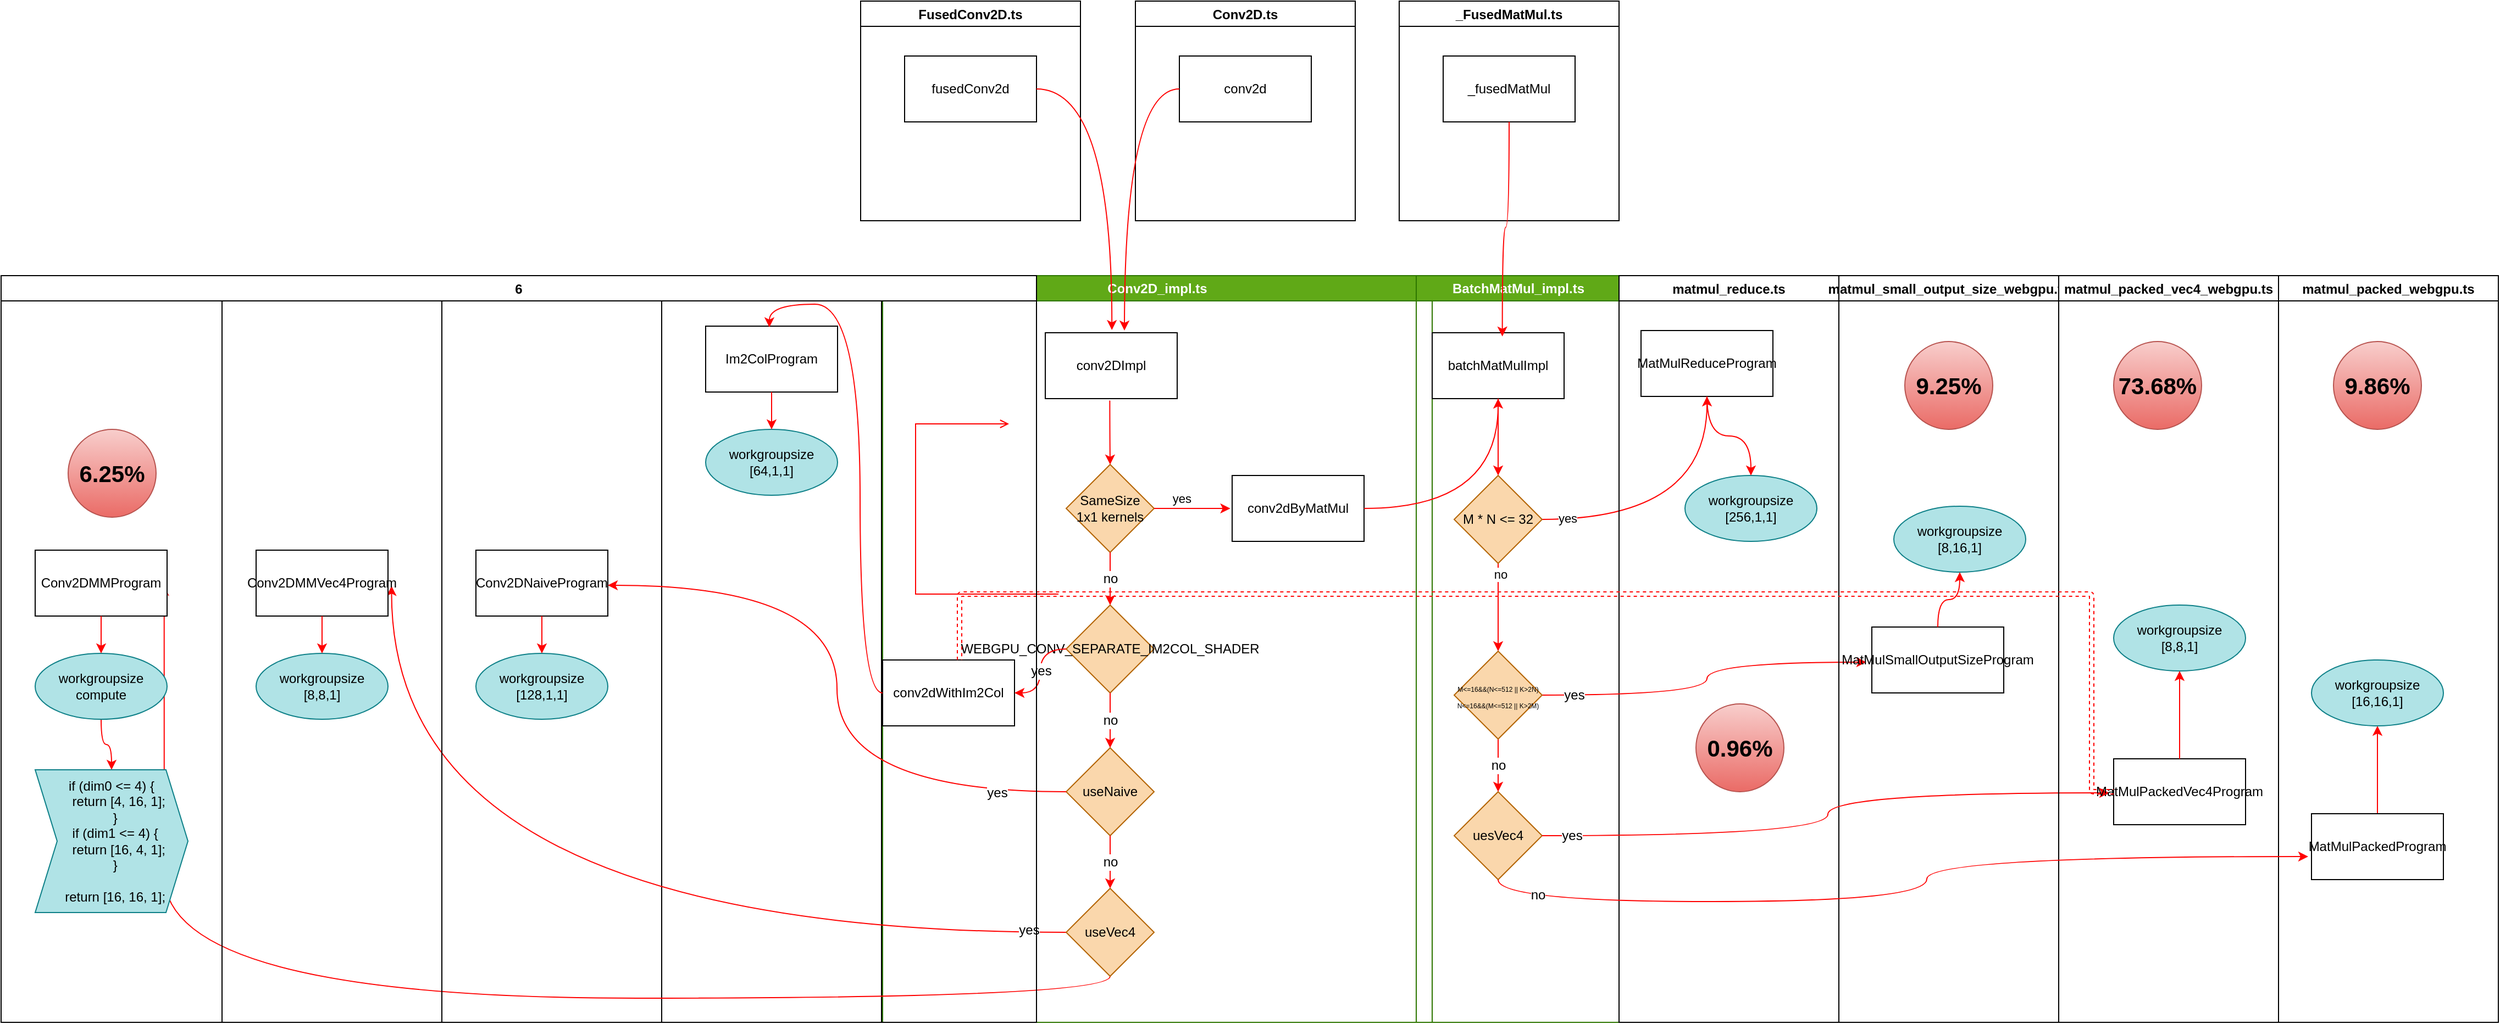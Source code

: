 <mxfile version="16.6.7" type="github">
  <diagram name="Page-1" id="e7e014a7-5840-1c2e-5031-d8a46d1fe8dd">
    <mxGraphModel dx="2842" dy="1734" grid="1" gridSize="10" guides="1" tooltips="1" connect="1" arrows="1" fold="1" page="1" pageScale="1" pageWidth="1169" pageHeight="826" background="none" math="0" shadow="0">
      <root>
        <mxCell id="0" />
        <mxCell id="1" parent="0" />
        <mxCell id="2" value="Conv2D_impl.ts" style="swimlane;whiteSpace=wrap;fillColor=#60a917;fontColor=#ffffff;strokeColor=#2D7600;" parent="1" vertex="1">
          <mxGeometry x="-20" y="180" width="500" height="680" as="geometry" />
        </mxCell>
        <mxCell id="12" value="" style="edgeStyle=elbowEdgeStyle;elbow=horizontal;strokeColor=#FF0000;endArrow=open;endFill=1;rounded=0" parent="2" source="10" edge="1">
          <mxGeometry width="100" height="100" relative="1" as="geometry">
            <mxPoint x="160" y="290" as="sourcePoint" />
            <mxPoint x="115" y="135" as="targetPoint" />
            <Array as="points">
              <mxPoint x="30" y="250" />
            </Array>
          </mxGeometry>
        </mxCell>
        <mxCell id="dmiLLpiRKOSgoRraW0_5-43" value="conv2DImpl" style="rounded=0;whiteSpace=wrap;html=1;" vertex="1" parent="2">
          <mxGeometry x="148" y="52" width="120" height="60" as="geometry" />
        </mxCell>
        <mxCell id="dmiLLpiRKOSgoRraW0_5-48" value="conv2dByMatMul" style="whiteSpace=wrap;html=1;fillColor=rgb(255, 255, 255);strokeColor=rgb(0, 0, 0);fontColor=rgb(0, 0, 0);rounded=0;" vertex="1" parent="2">
          <mxGeometry x="318" y="182" width="120" height="60" as="geometry" />
        </mxCell>
        <mxCell id="dmiLLpiRKOSgoRraW0_5-44" value="SameSize&lt;br&gt;1x1 kernels" style="rhombus;whiteSpace=wrap;html=1;fillColor=#fad7ac;strokeColor=#b46504;rounded=0;" vertex="1" parent="2">
          <mxGeometry x="167" y="172" width="80" height="80" as="geometry" />
        </mxCell>
        <mxCell id="dmiLLpiRKOSgoRraW0_5-45" value="" style="edgeStyle=orthogonalEdgeStyle;orthogonalLoop=1;jettySize=auto;html=1;fillColor=#e51400;strokeColor=#ff0000;curved=1;exitX=0.489;exitY=1.03;exitDx=0;exitDy=0;exitPerimeter=0;" edge="1" parent="2" source="dmiLLpiRKOSgoRraW0_5-43" target="dmiLLpiRKOSgoRraW0_5-44">
          <mxGeometry relative="1" as="geometry">
            <mxPoint x="238" y="152" as="sourcePoint" />
          </mxGeometry>
        </mxCell>
        <mxCell id="dmiLLpiRKOSgoRraW0_5-49" value="yes" style="edgeStyle=orthogonalEdgeStyle;curved=1;orthogonalLoop=1;jettySize=auto;html=1;entryX=-0.014;entryY=0.501;entryDx=0;entryDy=0;entryPerimeter=0;align=right;verticalAlign=bottom;labelPosition=left;verticalLabelPosition=top;strokeColor=#FF0000;" edge="1" parent="2" source="dmiLLpiRKOSgoRraW0_5-44" target="dmiLLpiRKOSgoRraW0_5-48">
          <mxGeometry relative="1" as="geometry" />
        </mxCell>
        <mxCell id="dmiLLpiRKOSgoRraW0_5-112" value="conv2dWithIm2Col" style="whiteSpace=wrap;html=1;fillColor=rgb(255, 255, 255);strokeColor=rgb(0, 0, 0);fontColor=rgb(0, 0, 0);rounded=0;" vertex="1" parent="2">
          <mxGeometry y="350" width="120" height="60" as="geometry" />
        </mxCell>
        <mxCell id="dmiLLpiRKOSgoRraW0_5-122" value="useNaive" style="rhombus;whiteSpace=wrap;html=1;rounded=0;fillColor=#fad7ac;strokeColor=#b46504;" vertex="1" parent="2">
          <mxGeometry x="167" y="430" width="80" height="80" as="geometry" />
        </mxCell>
        <mxCell id="dmiLLpiRKOSgoRraW0_5-110" value="WEBGPU_CONV_SEPARATE_IM2COL_SHADER" style="rhombus;whiteSpace=wrap;html=1;fillColor=#fad7ac;strokeColor=#b46504;rounded=0;" vertex="1" parent="2">
          <mxGeometry x="167" y="300" width="80" height="80" as="geometry" />
        </mxCell>
        <mxCell id="dmiLLpiRKOSgoRraW0_5-111" value="no" style="edgeStyle=orthogonalEdgeStyle;curved=1;orthogonalLoop=1;jettySize=auto;html=1;fontSize=12;strokeColor=#ff0000;" edge="1" parent="2" source="dmiLLpiRKOSgoRraW0_5-44" target="dmiLLpiRKOSgoRraW0_5-110">
          <mxGeometry relative="1" as="geometry" />
        </mxCell>
        <mxCell id="dmiLLpiRKOSgoRraW0_5-113" value="yes" style="edgeStyle=orthogonalEdgeStyle;curved=1;orthogonalLoop=1;jettySize=auto;html=1;fontSize=12;strokeColor=#FF0000;" edge="1" parent="2" source="dmiLLpiRKOSgoRraW0_5-110" target="dmiLLpiRKOSgoRraW0_5-112">
          <mxGeometry relative="1" as="geometry" />
        </mxCell>
        <mxCell id="dmiLLpiRKOSgoRraW0_5-123" value="no" style="edgeStyle=orthogonalEdgeStyle;curved=1;orthogonalLoop=1;jettySize=auto;html=1;fontSize=12;strokeColor=#FF0000;" edge="1" parent="2" source="dmiLLpiRKOSgoRraW0_5-110" target="dmiLLpiRKOSgoRraW0_5-122">
          <mxGeometry relative="1" as="geometry" />
        </mxCell>
        <mxCell id="dmiLLpiRKOSgoRraW0_5-53" value="BatchMatMul_impl.ts" style="swimlane;whiteSpace=wrap;fillColor=#60a917;fontColor=#ffffff;strokeColor=#2D7600;" vertex="1" parent="1">
          <mxGeometry x="465.5" y="180" width="184.5" height="680" as="geometry" />
        </mxCell>
        <mxCell id="dmiLLpiRKOSgoRraW0_5-64" value="batchMatMulImpl" style="whiteSpace=wrap;html=1;fillColor=rgb(255, 255, 255);strokeColor=rgb(0, 0, 0);fontColor=rgb(0, 0, 0);rounded=0;" vertex="1" parent="dmiLLpiRKOSgoRraW0_5-53">
          <mxGeometry x="14.5" y="52" width="120" height="60" as="geometry" />
        </mxCell>
        <mxCell id="dmiLLpiRKOSgoRraW0_5-96" value="&lt;font style=&quot;font-size: 12px;&quot;&gt;uesVec4&lt;br style=&quot;font-size: 12px;&quot;&gt;&lt;/font&gt;" style="rhombus;whiteSpace=wrap;html=1;fillColor=#fad7ac;strokeColor=#b46504;rounded=0;fontSize=12;" vertex="1" parent="dmiLLpiRKOSgoRraW0_5-53">
          <mxGeometry x="34.5" y="470" width="80" height="80" as="geometry" />
        </mxCell>
        <mxCell id="dmiLLpiRKOSgoRraW0_5-65" value="" style="edgeStyle=orthogonalEdgeStyle;curved=1;orthogonalLoop=1;jettySize=auto;html=1;strokeColor=#ff0000;" edge="1" parent="1" source="dmiLLpiRKOSgoRraW0_5-48" target="dmiLLpiRKOSgoRraW0_5-64">
          <mxGeometry relative="1" as="geometry" />
        </mxCell>
        <mxCell id="dmiLLpiRKOSgoRraW0_5-70" value="" style="edgeStyle=orthogonalEdgeStyle;curved=1;orthogonalLoop=1;jettySize=auto;html=1;strokeColor=#ff0000;" edge="1" parent="1" source="dmiLLpiRKOSgoRraW0_5-67">
          <mxGeometry relative="1" as="geometry">
            <mxPoint x="730" y="290" as="targetPoint" />
          </mxGeometry>
        </mxCell>
        <mxCell id="dmiLLpiRKOSgoRraW0_5-86" value="yes" style="edgeLabel;html=1;align=center;verticalAlign=middle;resizable=0;points=[];" vertex="1" connectable="0" parent="dmiLLpiRKOSgoRraW0_5-70">
          <mxGeometry x="-0.827" y="1" relative="1" as="geometry">
            <mxPoint as="offset" />
          </mxGeometry>
        </mxCell>
        <mxCell id="dmiLLpiRKOSgoRraW0_5-88" value="" style="edgeStyle=orthogonalEdgeStyle;curved=1;orthogonalLoop=1;jettySize=auto;html=1;strokeColor=#ff0000;" edge="1" parent="1" source="dmiLLpiRKOSgoRraW0_5-67" target="dmiLLpiRKOSgoRraW0_5-87">
          <mxGeometry relative="1" as="geometry" />
        </mxCell>
        <mxCell id="dmiLLpiRKOSgoRraW0_5-89" value="no" style="edgeLabel;html=1;align=center;verticalAlign=middle;resizable=0;points=[];" vertex="1" connectable="0" parent="dmiLLpiRKOSgoRraW0_5-88">
          <mxGeometry x="-0.764" y="2" relative="1" as="geometry">
            <mxPoint as="offset" />
          </mxGeometry>
        </mxCell>
        <mxCell id="dmiLLpiRKOSgoRraW0_5-67" value="M * N &amp;lt;= 32" style="rhombus;whiteSpace=wrap;html=1;fillColor=#fad7ac;strokeColor=#b46504;rounded=0;" vertex="1" parent="1">
          <mxGeometry x="500" y="362" width="80" height="80" as="geometry" />
        </mxCell>
        <mxCell id="dmiLLpiRKOSgoRraW0_5-68" value="" style="edgeStyle=orthogonalEdgeStyle;curved=1;orthogonalLoop=1;jettySize=auto;html=1;strokeColor=#ff0000;" edge="1" parent="1" source="dmiLLpiRKOSgoRraW0_5-64" target="dmiLLpiRKOSgoRraW0_5-67">
          <mxGeometry relative="1" as="geometry" />
        </mxCell>
        <mxCell id="dmiLLpiRKOSgoRraW0_5-82" value="matmul_reduce.ts" style="swimlane;" vertex="1" parent="1">
          <mxGeometry x="650" y="180" width="200" height="680" as="geometry" />
        </mxCell>
        <mxCell id="dmiLLpiRKOSgoRraW0_5-69" value="MatMulReduceProgram" style="whiteSpace=wrap;html=1;fillColor=rgb(255, 255, 255);strokeColor=rgb(0, 0, 0);fontColor=rgb(0, 0, 0);rounded=0;" vertex="1" parent="dmiLLpiRKOSgoRraW0_5-82">
          <mxGeometry x="20" y="50" width="120" height="60" as="geometry" />
        </mxCell>
        <mxCell id="dmiLLpiRKOSgoRraW0_5-83" value="workgroupsize&lt;br&gt;[256,1,1]" style="ellipse;whiteSpace=wrap;html=1;fillColor=#b0e3e6;strokeColor=#0e8088;rounded=0;" vertex="1" parent="dmiLLpiRKOSgoRraW0_5-82">
          <mxGeometry x="60" y="182" width="120" height="60" as="geometry" />
        </mxCell>
        <mxCell id="dmiLLpiRKOSgoRraW0_5-84" value="" style="edgeStyle=orthogonalEdgeStyle;curved=1;orthogonalLoop=1;jettySize=auto;html=1;strokeColor=#ff0000;" edge="1" parent="dmiLLpiRKOSgoRraW0_5-82" source="dmiLLpiRKOSgoRraW0_5-69" target="dmiLLpiRKOSgoRraW0_5-83">
          <mxGeometry relative="1" as="geometry" />
        </mxCell>
        <mxCell id="dmiLLpiRKOSgoRraW0_5-159" value="0.96%" style="ellipse;whiteSpace=wrap;html=1;aspect=fixed;fontSize=21;fillColor=#f8cecc;strokeColor=#b85450;gradientColor=#ea6b66;fontStyle=1" vertex="1" parent="dmiLLpiRKOSgoRraW0_5-82">
          <mxGeometry x="70" y="390" width="80" height="80" as="geometry" />
        </mxCell>
        <mxCell id="dmiLLpiRKOSgoRraW0_5-91" value="" style="edgeStyle=orthogonalEdgeStyle;curved=1;orthogonalLoop=1;jettySize=auto;html=1;fontSize=6;strokeColor=#ff0000;entryX=-0.042;entryY=0.533;entryDx=0;entryDy=0;entryPerimeter=0;" edge="1" parent="1" source="dmiLLpiRKOSgoRraW0_5-87" target="dmiLLpiRKOSgoRraW0_5-90">
          <mxGeometry relative="1" as="geometry" />
        </mxCell>
        <mxCell id="dmiLLpiRKOSgoRraW0_5-95" value="yes" style="edgeLabel;html=1;align=center;verticalAlign=middle;resizable=0;points=[];fontSize=12;" vertex="1" connectable="0" parent="dmiLLpiRKOSgoRraW0_5-91">
          <mxGeometry x="-0.826" relative="1" as="geometry">
            <mxPoint as="offset" />
          </mxGeometry>
        </mxCell>
        <mxCell id="dmiLLpiRKOSgoRraW0_5-97" value="no" style="edgeStyle=orthogonalEdgeStyle;curved=1;orthogonalLoop=1;jettySize=auto;html=1;fontSize=12;strokeColor=#ff0000;" edge="1" parent="1" source="dmiLLpiRKOSgoRraW0_5-87" target="dmiLLpiRKOSgoRraW0_5-96">
          <mxGeometry relative="1" as="geometry" />
        </mxCell>
        <mxCell id="dmiLLpiRKOSgoRraW0_5-87" value="&lt;font style=&quot;font-size: 6px&quot;&gt;M&amp;lt;=16&amp;amp;&amp;amp;(N&amp;lt;=512 || K&amp;gt;2N)&lt;br&gt;N&amp;lt;=16&amp;amp;&amp;amp;(M&amp;lt;=512 || K&amp;gt;2M)&lt;br&gt;&lt;/font&gt;" style="rhombus;whiteSpace=wrap;html=1;fillColor=#fad7ac;strokeColor=#b46504;rounded=0;" vertex="1" parent="1">
          <mxGeometry x="500" y="522" width="80" height="80" as="geometry" />
        </mxCell>
        <mxCell id="dmiLLpiRKOSgoRraW0_5-92" value="matmul_small_output_size_webgpu.ts" style="swimlane;fontSize=12;" vertex="1" parent="1">
          <mxGeometry x="850" y="180" width="200" height="680" as="geometry" />
        </mxCell>
        <mxCell id="dmiLLpiRKOSgoRraW0_5-90" value="MatMulSmallOutputSizeProgram" style="whiteSpace=wrap;html=1;fillColor=rgb(255, 255, 255);strokeColor=rgb(0, 0, 0);fontColor=rgb(0, 0, 0);rounded=0;" vertex="1" parent="dmiLLpiRKOSgoRraW0_5-92">
          <mxGeometry x="30" y="320" width="120" height="60" as="geometry" />
        </mxCell>
        <mxCell id="dmiLLpiRKOSgoRraW0_5-93" value="workgroupsize&lt;br&gt;[8,16,1]" style="ellipse;whiteSpace=wrap;html=1;fillColor=#b0e3e6;strokeColor=#0e8088;rounded=0;" vertex="1" parent="dmiLLpiRKOSgoRraW0_5-92">
          <mxGeometry x="50" y="210" width="120" height="60" as="geometry" />
        </mxCell>
        <mxCell id="dmiLLpiRKOSgoRraW0_5-94" value="" style="edgeStyle=orthogonalEdgeStyle;curved=1;orthogonalLoop=1;jettySize=auto;html=1;fontSize=12;strokeColor=#ff0000;" edge="1" parent="dmiLLpiRKOSgoRraW0_5-92" source="dmiLLpiRKOSgoRraW0_5-90" target="dmiLLpiRKOSgoRraW0_5-93">
          <mxGeometry relative="1" as="geometry" />
        </mxCell>
        <mxCell id="dmiLLpiRKOSgoRraW0_5-160" value="9.25%" style="ellipse;whiteSpace=wrap;html=1;aspect=fixed;fontSize=21;fillColor=#f8cecc;strokeColor=#b85450;gradientColor=#ea6b66;fontStyle=1" vertex="1" parent="dmiLLpiRKOSgoRraW0_5-92">
          <mxGeometry x="60" y="60" width="80" height="80" as="geometry" />
        </mxCell>
        <mxCell id="dmiLLpiRKOSgoRraW0_5-99" value="" style="edgeStyle=orthogonalEdgeStyle;curved=1;orthogonalLoop=1;jettySize=auto;html=1;fontSize=12;strokeColor=#ff0000;entryX=-0.033;entryY=0.517;entryDx=0;entryDy=0;entryPerimeter=0;" edge="1" parent="1" source="dmiLLpiRKOSgoRraW0_5-96" target="dmiLLpiRKOSgoRraW0_5-98">
          <mxGeometry relative="1" as="geometry" />
        </mxCell>
        <mxCell id="dmiLLpiRKOSgoRraW0_5-102" value="yes" style="edgeLabel;html=1;align=center;verticalAlign=middle;resizable=0;points=[];fontSize=12;" vertex="1" connectable="0" parent="dmiLLpiRKOSgoRraW0_5-99">
          <mxGeometry x="-0.903" relative="1" as="geometry">
            <mxPoint as="offset" />
          </mxGeometry>
        </mxCell>
        <mxCell id="dmiLLpiRKOSgoRraW0_5-100" value="matmul_packed_vec4_webgpu.ts" style="swimlane;fontSize=12;" vertex="1" parent="1">
          <mxGeometry x="1050" y="180" width="200" height="680" as="geometry" />
        </mxCell>
        <mxCell id="dmiLLpiRKOSgoRraW0_5-98" value="MatMulPackedVec4Program" style="whiteSpace=wrap;html=1;fillColor=rgb(255, 255, 255);strokeColor=rgb(0, 0, 0);fontColor=rgb(0, 0, 0);rounded=0;" vertex="1" parent="dmiLLpiRKOSgoRraW0_5-100">
          <mxGeometry x="50" y="440" width="120" height="60" as="geometry" />
        </mxCell>
        <mxCell id="dmiLLpiRKOSgoRraW0_5-158" value="73.68%" style="ellipse;whiteSpace=wrap;html=1;aspect=fixed;fontSize=21;fillColor=#f8cecc;strokeColor=#b85450;gradientColor=#ea6b66;fontStyle=1" vertex="1" parent="dmiLLpiRKOSgoRraW0_5-100">
          <mxGeometry x="50" y="60" width="80" height="80" as="geometry" />
        </mxCell>
        <mxCell id="dmiLLpiRKOSgoRraW0_5-101" value="matmul_packed_webgpu.ts" style="swimlane;fontSize=12;" vertex="1" parent="1">
          <mxGeometry x="1250" y="180" width="200" height="680" as="geometry" />
        </mxCell>
        <mxCell id="dmiLLpiRKOSgoRraW0_5-109" value="" style="edgeStyle=orthogonalEdgeStyle;curved=1;orthogonalLoop=1;jettySize=auto;html=1;fontSize=12;strokeColor=#ff0000;" edge="1" parent="dmiLLpiRKOSgoRraW0_5-101" source="dmiLLpiRKOSgoRraW0_5-105" target="dmiLLpiRKOSgoRraW0_5-108">
          <mxGeometry relative="1" as="geometry" />
        </mxCell>
        <mxCell id="dmiLLpiRKOSgoRraW0_5-105" value="MatMulPackedProgram" style="whiteSpace=wrap;html=1;fillColor=rgb(255, 255, 255);strokeColor=rgb(0, 0, 0);fontColor=rgb(0, 0, 0);rounded=0;" vertex="1" parent="dmiLLpiRKOSgoRraW0_5-101">
          <mxGeometry x="30" y="490" width="120" height="60" as="geometry" />
        </mxCell>
        <mxCell id="dmiLLpiRKOSgoRraW0_5-108" value="workgroupsize&lt;br&gt;[16,16,1]" style="ellipse;whiteSpace=wrap;html=1;fillColor=#b0e3e6;strokeColor=#0e8088;rounded=0;" vertex="1" parent="dmiLLpiRKOSgoRraW0_5-101">
          <mxGeometry x="30" y="350" width="120" height="60" as="geometry" />
        </mxCell>
        <mxCell id="dmiLLpiRKOSgoRraW0_5-157" value="9.86%" style="ellipse;whiteSpace=wrap;html=1;aspect=fixed;fontSize=21;fillColor=#f8cecc;strokeColor=#b85450;gradientColor=#ea6b66;fontStyle=1" vertex="1" parent="dmiLLpiRKOSgoRraW0_5-101">
          <mxGeometry x="50" y="60" width="80" height="80" as="geometry" />
        </mxCell>
        <mxCell id="dmiLLpiRKOSgoRraW0_5-103" value="workgroupsize&lt;br&gt;[8,8,1]" style="ellipse;whiteSpace=wrap;html=1;fillColor=#b0e3e6;strokeColor=#0e8088;rounded=0;" vertex="1" parent="1">
          <mxGeometry x="1100" y="480" width="120" height="60" as="geometry" />
        </mxCell>
        <mxCell id="dmiLLpiRKOSgoRraW0_5-104" value="" style="edgeStyle=orthogonalEdgeStyle;curved=1;orthogonalLoop=1;jettySize=auto;html=1;fontSize=12;strokeColor=#ff0000;" edge="1" parent="1" source="dmiLLpiRKOSgoRraW0_5-98" target="dmiLLpiRKOSgoRraW0_5-103">
          <mxGeometry relative="1" as="geometry" />
        </mxCell>
        <mxCell id="dmiLLpiRKOSgoRraW0_5-106" value="" style="edgeStyle=orthogonalEdgeStyle;curved=1;orthogonalLoop=1;jettySize=auto;html=1;fontSize=12;strokeColor=#ff0000;exitX=0.5;exitY=1;exitDx=0;exitDy=0;entryX=-0.025;entryY=0.65;entryDx=0;entryDy=0;entryPerimeter=0;" edge="1" parent="1" source="dmiLLpiRKOSgoRraW0_5-96" target="dmiLLpiRKOSgoRraW0_5-105">
          <mxGeometry relative="1" as="geometry" />
        </mxCell>
        <mxCell id="dmiLLpiRKOSgoRraW0_5-107" value="no" style="edgeLabel;html=1;align=center;verticalAlign=middle;resizable=0;points=[];fontSize=12;" vertex="1" connectable="0" parent="dmiLLpiRKOSgoRraW0_5-106">
          <mxGeometry x="-0.861" y="6" relative="1" as="geometry">
            <mxPoint as="offset" />
          </mxGeometry>
        </mxCell>
        <mxCell id="dmiLLpiRKOSgoRraW0_5-114" value="im2col_webgpu     " style="swimlane;fontSize=12;" vertex="1" parent="1">
          <mxGeometry x="-221" y="180" width="200" height="680" as="geometry" />
        </mxCell>
        <mxCell id="dmiLLpiRKOSgoRraW0_5-115" value="Im2ColProgram" style="whiteSpace=wrap;html=1;fillColor=rgb(255, 255, 255);strokeColor=rgb(0, 0, 0);fontColor=rgb(0, 0, 0);rounded=0;" vertex="1" parent="dmiLLpiRKOSgoRraW0_5-114">
          <mxGeometry x="40" y="46" width="120" height="60" as="geometry" />
        </mxCell>
        <mxCell id="dmiLLpiRKOSgoRraW0_5-117" value="workgroupsize&lt;br&gt;[64,1,1]" style="ellipse;whiteSpace=wrap;html=1;fillColor=#b0e3e6;strokeColor=#0e8088;rounded=0;" vertex="1" parent="dmiLLpiRKOSgoRraW0_5-114">
          <mxGeometry x="40" y="140" width="120" height="60" as="geometry" />
        </mxCell>
        <mxCell id="dmiLLpiRKOSgoRraW0_5-118" value="" style="edgeStyle=orthogonalEdgeStyle;curved=1;orthogonalLoop=1;jettySize=auto;html=1;fontSize=12;strokeColor=#FF0000;" edge="1" parent="dmiLLpiRKOSgoRraW0_5-114" source="dmiLLpiRKOSgoRraW0_5-115" target="dmiLLpiRKOSgoRraW0_5-117">
          <mxGeometry relative="1" as="geometry" />
        </mxCell>
        <mxCell id="dmiLLpiRKOSgoRraW0_5-116" value="" style="edgeStyle=orthogonalEdgeStyle;curved=1;orthogonalLoop=1;jettySize=auto;html=1;fontSize=12;strokeColor=#FF0000;entryX=0.483;entryY=0.017;entryDx=0;entryDy=0;entryPerimeter=0;" edge="1" parent="1" source="dmiLLpiRKOSgoRraW0_5-112" target="dmiLLpiRKOSgoRraW0_5-115">
          <mxGeometry relative="1" as="geometry">
            <mxPoint x="370" y="780" as="targetPoint" />
          </mxGeometry>
        </mxCell>
        <mxCell id="dmiLLpiRKOSgoRraW0_5-121" style="edgeStyle=orthogonalEdgeStyle;curved=1;orthogonalLoop=1;jettySize=auto;html=1;fontSize=12;strokeColor=#FF0000;dashed=1;shape=link;" edge="1" parent="1" source="dmiLLpiRKOSgoRraW0_5-112" target="dmiLLpiRKOSgoRraW0_5-98">
          <mxGeometry relative="1" as="geometry">
            <Array as="points">
              <mxPoint x="50" y="470" />
              <mxPoint x="1080" y="470" />
              <mxPoint x="1080" y="650" />
            </Array>
          </mxGeometry>
        </mxCell>
        <mxCell id="dmiLLpiRKOSgoRraW0_5-124" value="conv2d_naive_webgpu.ts" style="swimlane;fontSize=12;" vertex="1" parent="1">
          <mxGeometry x="-421" y="180" width="200" height="680" as="geometry" />
        </mxCell>
        <mxCell id="dmiLLpiRKOSgoRraW0_5-126" value="Conv2DNaiveProgram" style="whiteSpace=wrap;html=1;fillColor=rgb(255, 255, 255);strokeColor=rgb(0, 0, 0);fontColor=rgb(0, 0, 0);rounded=0;" vertex="1" parent="dmiLLpiRKOSgoRraW0_5-124">
          <mxGeometry x="31" y="250" width="120" height="60" as="geometry" />
        </mxCell>
        <mxCell id="dmiLLpiRKOSgoRraW0_5-128" value="workgroupsize&lt;br&gt;[128,1,1]" style="ellipse;whiteSpace=wrap;html=1;fillColor=#b0e3e6;strokeColor=#0e8088;rounded=0;" vertex="1" parent="dmiLLpiRKOSgoRraW0_5-124">
          <mxGeometry x="31" y="344" width="120" height="60" as="geometry" />
        </mxCell>
        <mxCell id="dmiLLpiRKOSgoRraW0_5-129" value="" style="edgeStyle=orthogonalEdgeStyle;curved=1;orthogonalLoop=1;jettySize=auto;html=1;fontSize=12;strokeColor=#FF0000;" edge="1" parent="dmiLLpiRKOSgoRraW0_5-124" source="dmiLLpiRKOSgoRraW0_5-126" target="dmiLLpiRKOSgoRraW0_5-128">
          <mxGeometry relative="1" as="geometry" />
        </mxCell>
        <mxCell id="dmiLLpiRKOSgoRraW0_5-127" value="" style="edgeStyle=orthogonalEdgeStyle;curved=1;orthogonalLoop=1;jettySize=auto;html=1;fontSize=12;strokeColor=#FF0000;entryX=1;entryY=0.533;entryDx=0;entryDy=0;entryPerimeter=0;" edge="1" parent="1" source="dmiLLpiRKOSgoRraW0_5-122" target="dmiLLpiRKOSgoRraW0_5-126">
          <mxGeometry relative="1" as="geometry" />
        </mxCell>
        <mxCell id="dmiLLpiRKOSgoRraW0_5-130" value="yes" style="edgeLabel;html=1;align=center;verticalAlign=middle;resizable=0;points=[];fontSize=12;" vertex="1" connectable="0" parent="dmiLLpiRKOSgoRraW0_5-127">
          <mxGeometry x="-0.79" y="1" relative="1" as="geometry">
            <mxPoint as="offset" />
          </mxGeometry>
        </mxCell>
        <mxCell id="dmiLLpiRKOSgoRraW0_5-139" style="edgeStyle=orthogonalEdgeStyle;curved=1;orthogonalLoop=1;jettySize=auto;html=1;entryX=1.027;entryY=0.543;entryDx=0;entryDy=0;entryPerimeter=0;fontSize=12;strokeColor=#FF0000;" edge="1" parent="1" source="dmiLLpiRKOSgoRraW0_5-133" target="dmiLLpiRKOSgoRraW0_5-136">
          <mxGeometry relative="1" as="geometry" />
        </mxCell>
        <mxCell id="dmiLLpiRKOSgoRraW0_5-140" value="yes" style="edgeLabel;html=1;align=center;verticalAlign=middle;resizable=0;points=[];fontSize=12;" vertex="1" connectable="0" parent="dmiLLpiRKOSgoRraW0_5-139">
          <mxGeometry x="-0.927" y="-2" relative="1" as="geometry">
            <mxPoint as="offset" />
          </mxGeometry>
        </mxCell>
        <mxCell id="dmiLLpiRKOSgoRraW0_5-145" style="edgeStyle=orthogonalEdgeStyle;curved=1;orthogonalLoop=1;jettySize=auto;html=1;exitX=0.5;exitY=1;exitDx=0;exitDy=0;entryX=0.978;entryY=0.543;entryDx=0;entryDy=0;entryPerimeter=0;fontSize=12;strokeColor=#FF0000;" edge="1" parent="1" source="dmiLLpiRKOSgoRraW0_5-133" target="dmiLLpiRKOSgoRraW0_5-142">
          <mxGeometry relative="1" as="geometry" />
        </mxCell>
        <mxCell id="dmiLLpiRKOSgoRraW0_5-133" value="useVec4" style="rhombus;whiteSpace=wrap;html=1;fillColor=#fad7ac;strokeColor=#b46504;fontColor=rgb(0, 0, 0);rounded=0;" vertex="1" parent="1">
          <mxGeometry x="147" y="738" width="80" height="80" as="geometry" />
        </mxCell>
        <mxCell id="dmiLLpiRKOSgoRraW0_5-134" value="no" style="edgeStyle=orthogonalEdgeStyle;curved=1;orthogonalLoop=1;jettySize=auto;html=1;fontSize=12;strokeColor=#FF0000;" edge="1" parent="1" source="dmiLLpiRKOSgoRraW0_5-122" target="dmiLLpiRKOSgoRraW0_5-133">
          <mxGeometry relative="1" as="geometry" />
        </mxCell>
        <mxCell id="dmiLLpiRKOSgoRraW0_5-135" value="conv2d_mm_vec4_webgpu.ts" style="swimlane;fontSize=12;" vertex="1" parent="1">
          <mxGeometry x="-621" y="180" width="200" height="680" as="geometry" />
        </mxCell>
        <mxCell id="dmiLLpiRKOSgoRraW0_5-136" value="Conv2DMMVec4Program" style="whiteSpace=wrap;html=1;fillColor=rgb(255, 255, 255);strokeColor=rgb(0, 0, 0);fontColor=rgb(0, 0, 0);rounded=0;" vertex="1" parent="dmiLLpiRKOSgoRraW0_5-135">
          <mxGeometry x="31" y="250" width="120" height="60" as="geometry" />
        </mxCell>
        <mxCell id="dmiLLpiRKOSgoRraW0_5-137" value="workgroupsize&lt;br&gt;[8,8,1]" style="ellipse;whiteSpace=wrap;html=1;fillColor=#b0e3e6;strokeColor=#0e8088;rounded=0;" vertex="1" parent="dmiLLpiRKOSgoRraW0_5-135">
          <mxGeometry x="31" y="344" width="120" height="60" as="geometry" />
        </mxCell>
        <mxCell id="dmiLLpiRKOSgoRraW0_5-138" value="" style="edgeStyle=orthogonalEdgeStyle;curved=1;orthogonalLoop=1;jettySize=auto;html=1;fontSize=12;strokeColor=#FF0000;" edge="1" parent="dmiLLpiRKOSgoRraW0_5-135" source="dmiLLpiRKOSgoRraW0_5-136" target="dmiLLpiRKOSgoRraW0_5-137">
          <mxGeometry relative="1" as="geometry" />
        </mxCell>
        <mxCell id="dmiLLpiRKOSgoRraW0_5-141" value="6" style="swimlane;fontSize=12;" vertex="1" parent="1">
          <mxGeometry x="-822" y="180" width="942" height="680" as="geometry" />
        </mxCell>
        <mxCell id="dmiLLpiRKOSgoRraW0_5-142" value="Conv2DMMProgram" style="whiteSpace=wrap;html=1;fillColor=rgb(255, 255, 255);strokeColor=rgb(0, 0, 0);fontColor=rgb(0, 0, 0);rounded=0;" vertex="1" parent="dmiLLpiRKOSgoRraW0_5-141">
          <mxGeometry x="31" y="250" width="120" height="60" as="geometry" />
        </mxCell>
        <mxCell id="dmiLLpiRKOSgoRraW0_5-147" value="" style="edgeStyle=orthogonalEdgeStyle;curved=1;orthogonalLoop=1;jettySize=auto;html=1;fontSize=12;strokeColor=#FF0000;" edge="1" parent="dmiLLpiRKOSgoRraW0_5-141" source="dmiLLpiRKOSgoRraW0_5-143" target="dmiLLpiRKOSgoRraW0_5-146">
          <mxGeometry relative="1" as="geometry" />
        </mxCell>
        <mxCell id="dmiLLpiRKOSgoRraW0_5-143" value="workgroupsize&lt;br&gt;compute" style="ellipse;whiteSpace=wrap;html=1;fillColor=#b0e3e6;strokeColor=#0e8088;rounded=0;" vertex="1" parent="dmiLLpiRKOSgoRraW0_5-141">
          <mxGeometry x="31" y="344" width="120" height="60" as="geometry" />
        </mxCell>
        <mxCell id="dmiLLpiRKOSgoRraW0_5-144" value="" style="edgeStyle=orthogonalEdgeStyle;curved=1;orthogonalLoop=1;jettySize=auto;html=1;fontSize=12;strokeColor=#FF0000;" edge="1" parent="dmiLLpiRKOSgoRraW0_5-141" source="dmiLLpiRKOSgoRraW0_5-142" target="dmiLLpiRKOSgoRraW0_5-143">
          <mxGeometry relative="1" as="geometry" />
        </mxCell>
        <mxCell id="dmiLLpiRKOSgoRraW0_5-146" value="&lt;div&gt;if (dim0 &amp;lt;= 4) {&lt;/div&gt;&lt;div&gt;&amp;nbsp; &amp;nbsp; return [4, 16, 1];&lt;/div&gt;&lt;div&gt;&amp;nbsp; }&lt;/div&gt;&lt;div&gt;&amp;nbsp; if (dim1 &amp;lt;= 4) {&lt;/div&gt;&lt;div&gt;&amp;nbsp; &amp;nbsp; return [16, 4, 1];&lt;/div&gt;&lt;div&gt;&amp;nbsp; }&lt;/div&gt;&lt;div&gt;&lt;br&gt;&lt;/div&gt;&lt;div&gt;&amp;nbsp; return [16, 16, 1];&lt;/div&gt;" style="shape=step;perimeter=stepPerimeter;whiteSpace=wrap;html=1;fixedSize=1;fillColor=#b0e3e6;strokeColor=#0e8088;fontColor=rgb(0, 0, 0);rounded=0;" vertex="1" parent="dmiLLpiRKOSgoRraW0_5-141">
          <mxGeometry x="31" y="450" width="139" height="130" as="geometry" />
        </mxCell>
        <mxCell id="dmiLLpiRKOSgoRraW0_5-156" value="6.25%" style="ellipse;whiteSpace=wrap;html=1;aspect=fixed;fontSize=21;fillColor=#f8cecc;strokeColor=#b85450;gradientColor=#ea6b66;fontStyle=1" vertex="1" parent="dmiLLpiRKOSgoRraW0_5-141">
          <mxGeometry x="61" y="140" width="80" height="80" as="geometry" />
        </mxCell>
        <mxCell id="dmiLLpiRKOSgoRraW0_5-148" value="FusedConv2D.ts" style="swimlane;fontSize=12;" vertex="1" parent="1">
          <mxGeometry x="-40" y="-70" width="200" height="200" as="geometry" />
        </mxCell>
        <mxCell id="dmiLLpiRKOSgoRraW0_5-149" value="fusedConv2d" style="rounded=0;whiteSpace=wrap;html=1;" vertex="1" parent="dmiLLpiRKOSgoRraW0_5-148">
          <mxGeometry x="40" y="50" width="120" height="60" as="geometry" />
        </mxCell>
        <mxCell id="dmiLLpiRKOSgoRraW0_5-150" style="edgeStyle=orthogonalEdgeStyle;curved=1;orthogonalLoop=1;jettySize=auto;html=1;entryX=0.505;entryY=-0.041;entryDx=0;entryDy=0;entryPerimeter=0;fontSize=12;strokeColor=#FF0000;" edge="1" parent="1" source="dmiLLpiRKOSgoRraW0_5-149" target="dmiLLpiRKOSgoRraW0_5-43">
          <mxGeometry relative="1" as="geometry" />
        </mxCell>
        <mxCell id="dmiLLpiRKOSgoRraW0_5-151" value="Conv2D.ts" style="swimlane;fontSize=12;startSize=23;" vertex="1" parent="1">
          <mxGeometry x="210" y="-70" width="200" height="200" as="geometry" />
        </mxCell>
        <mxCell id="dmiLLpiRKOSgoRraW0_5-152" value="conv2d" style="rounded=0;whiteSpace=wrap;html=1;" vertex="1" parent="dmiLLpiRKOSgoRraW0_5-151">
          <mxGeometry x="40" y="50" width="120" height="60" as="geometry" />
        </mxCell>
        <mxCell id="dmiLLpiRKOSgoRraW0_5-153" style="edgeStyle=orthogonalEdgeStyle;curved=1;orthogonalLoop=1;jettySize=auto;html=1;fontSize=12;strokeColor=#FF0000;" edge="1" parent="1" source="dmiLLpiRKOSgoRraW0_5-152">
          <mxGeometry relative="1" as="geometry">
            <mxPoint x="200" y="230" as="targetPoint" />
          </mxGeometry>
        </mxCell>
        <mxCell id="dmiLLpiRKOSgoRraW0_5-161" value="_FusedMatMul.ts" style="swimlane;fontSize=12;startSize=23;" vertex="1" parent="1">
          <mxGeometry x="450" y="-70" width="200" height="200" as="geometry" />
        </mxCell>
        <mxCell id="dmiLLpiRKOSgoRraW0_5-162" value="_fusedMatMul" style="rounded=0;whiteSpace=wrap;html=1;" vertex="1" parent="dmiLLpiRKOSgoRraW0_5-161">
          <mxGeometry x="40" y="50" width="120" height="60" as="geometry" />
        </mxCell>
        <mxCell id="dmiLLpiRKOSgoRraW0_5-163" style="edgeStyle=orthogonalEdgeStyle;curved=1;orthogonalLoop=1;jettySize=auto;html=1;entryX=0.532;entryY=0.057;entryDx=0;entryDy=0;entryPerimeter=0;fontSize=21;strokeColor=#FF0000;" edge="1" parent="1" source="dmiLLpiRKOSgoRraW0_5-162" target="dmiLLpiRKOSgoRraW0_5-64">
          <mxGeometry relative="1" as="geometry" />
        </mxCell>
      </root>
    </mxGraphModel>
  </diagram>
</mxfile>
